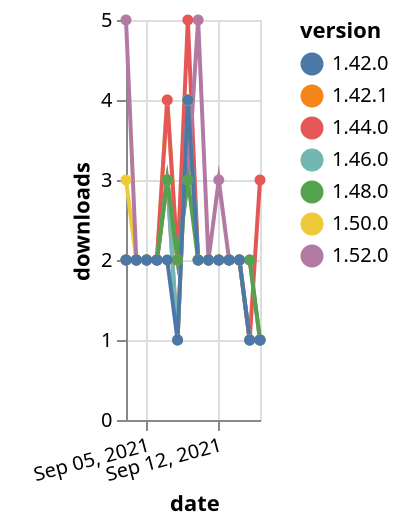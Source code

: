 {"$schema": "https://vega.github.io/schema/vega-lite/v5.json", "description": "A simple bar chart with embedded data.", "data": {"values": [{"date": "2021-09-03", "total": 2004, "delta": 2, "version": "1.42.1"}, {"date": "2021-09-04", "total": 2006, "delta": 2, "version": "1.42.1"}, {"date": "2021-09-05", "total": 2008, "delta": 2, "version": "1.42.1"}, {"date": "2021-09-06", "total": 2010, "delta": 2, "version": "1.42.1"}, {"date": "2021-09-07", "total": 2013, "delta": 3, "version": "1.42.1"}, {"date": "2021-09-08", "total": 2014, "delta": 1, "version": "1.42.1"}, {"date": "2021-09-09", "total": 2018, "delta": 4, "version": "1.42.1"}, {"date": "2021-09-10", "total": 2020, "delta": 2, "version": "1.42.1"}, {"date": "2021-09-11", "total": 2022, "delta": 2, "version": "1.42.1"}, {"date": "2021-09-12", "total": 2024, "delta": 2, "version": "1.42.1"}, {"date": "2021-09-13", "total": 2026, "delta": 2, "version": "1.42.1"}, {"date": "2021-09-14", "total": 2028, "delta": 2, "version": "1.42.1"}, {"date": "2021-09-15", "total": 2029, "delta": 1, "version": "1.42.1"}, {"date": "2021-09-16", "total": 2030, "delta": 1, "version": "1.42.1"}, {"date": "2021-09-03", "total": 711, "delta": 3, "version": "1.50.0"}, {"date": "2021-09-04", "total": 713, "delta": 2, "version": "1.50.0"}, {"date": "2021-09-05", "total": 715, "delta": 2, "version": "1.50.0"}, {"date": "2021-09-06", "total": 717, "delta": 2, "version": "1.50.0"}, {"date": "2021-09-07", "total": 721, "delta": 4, "version": "1.50.0"}, {"date": "2021-09-08", "total": 723, "delta": 2, "version": "1.50.0"}, {"date": "2021-09-09", "total": 727, "delta": 4, "version": "1.50.0"}, {"date": "2021-09-10", "total": 729, "delta": 2, "version": "1.50.0"}, {"date": "2021-09-11", "total": 731, "delta": 2, "version": "1.50.0"}, {"date": "2021-09-12", "total": 733, "delta": 2, "version": "1.50.0"}, {"date": "2021-09-13", "total": 735, "delta": 2, "version": "1.50.0"}, {"date": "2021-09-14", "total": 737, "delta": 2, "version": "1.50.0"}, {"date": "2021-09-15", "total": 738, "delta": 1, "version": "1.50.0"}, {"date": "2021-09-16", "total": 739, "delta": 1, "version": "1.50.0"}, {"date": "2021-09-03", "total": 1928, "delta": 2, "version": "1.44.0"}, {"date": "2021-09-04", "total": 1930, "delta": 2, "version": "1.44.0"}, {"date": "2021-09-05", "total": 1932, "delta": 2, "version": "1.44.0"}, {"date": "2021-09-06", "total": 1934, "delta": 2, "version": "1.44.0"}, {"date": "2021-09-07", "total": 1938, "delta": 4, "version": "1.44.0"}, {"date": "2021-09-08", "total": 1940, "delta": 2, "version": "1.44.0"}, {"date": "2021-09-09", "total": 1945, "delta": 5, "version": "1.44.0"}, {"date": "2021-09-10", "total": 1947, "delta": 2, "version": "1.44.0"}, {"date": "2021-09-11", "total": 1949, "delta": 2, "version": "1.44.0"}, {"date": "2021-09-12", "total": 1951, "delta": 2, "version": "1.44.0"}, {"date": "2021-09-13", "total": 1953, "delta": 2, "version": "1.44.0"}, {"date": "2021-09-14", "total": 1955, "delta": 2, "version": "1.44.0"}, {"date": "2021-09-15", "total": 1956, "delta": 1, "version": "1.44.0"}, {"date": "2021-09-16", "total": 1959, "delta": 3, "version": "1.44.0"}, {"date": "2021-09-03", "total": 1455, "delta": 2, "version": "1.46.0"}, {"date": "2021-09-04", "total": 1457, "delta": 2, "version": "1.46.0"}, {"date": "2021-09-05", "total": 1459, "delta": 2, "version": "1.46.0"}, {"date": "2021-09-06", "total": 1461, "delta": 2, "version": "1.46.0"}, {"date": "2021-09-07", "total": 1464, "delta": 3, "version": "1.46.0"}, {"date": "2021-09-08", "total": 1465, "delta": 1, "version": "1.46.0"}, {"date": "2021-09-09", "total": 1469, "delta": 4, "version": "1.46.0"}, {"date": "2021-09-10", "total": 1471, "delta": 2, "version": "1.46.0"}, {"date": "2021-09-11", "total": 1473, "delta": 2, "version": "1.46.0"}, {"date": "2021-09-12", "total": 1475, "delta": 2, "version": "1.46.0"}, {"date": "2021-09-13", "total": 1477, "delta": 2, "version": "1.46.0"}, {"date": "2021-09-14", "total": 1479, "delta": 2, "version": "1.46.0"}, {"date": "2021-09-15", "total": 1480, "delta": 1, "version": "1.46.0"}, {"date": "2021-09-16", "total": 1481, "delta": 1, "version": "1.46.0"}, {"date": "2021-09-03", "total": 237, "delta": 5, "version": "1.52.0"}, {"date": "2021-09-04", "total": 239, "delta": 2, "version": "1.52.0"}, {"date": "2021-09-05", "total": 241, "delta": 2, "version": "1.52.0"}, {"date": "2021-09-06", "total": 243, "delta": 2, "version": "1.52.0"}, {"date": "2021-09-07", "total": 246, "delta": 3, "version": "1.52.0"}, {"date": "2021-09-08", "total": 248, "delta": 2, "version": "1.52.0"}, {"date": "2021-09-09", "total": 251, "delta": 3, "version": "1.52.0"}, {"date": "2021-09-10", "total": 256, "delta": 5, "version": "1.52.0"}, {"date": "2021-09-11", "total": 258, "delta": 2, "version": "1.52.0"}, {"date": "2021-09-12", "total": 261, "delta": 3, "version": "1.52.0"}, {"date": "2021-09-13", "total": 263, "delta": 2, "version": "1.52.0"}, {"date": "2021-09-14", "total": 265, "delta": 2, "version": "1.52.0"}, {"date": "2021-09-15", "total": 267, "delta": 2, "version": "1.52.0"}, {"date": "2021-09-16", "total": 268, "delta": 1, "version": "1.52.0"}, {"date": "2021-09-03", "total": 1005, "delta": 2, "version": "1.48.0"}, {"date": "2021-09-04", "total": 1007, "delta": 2, "version": "1.48.0"}, {"date": "2021-09-05", "total": 1009, "delta": 2, "version": "1.48.0"}, {"date": "2021-09-06", "total": 1011, "delta": 2, "version": "1.48.0"}, {"date": "2021-09-07", "total": 1014, "delta": 3, "version": "1.48.0"}, {"date": "2021-09-08", "total": 1016, "delta": 2, "version": "1.48.0"}, {"date": "2021-09-09", "total": 1019, "delta": 3, "version": "1.48.0"}, {"date": "2021-09-10", "total": 1021, "delta": 2, "version": "1.48.0"}, {"date": "2021-09-11", "total": 1023, "delta": 2, "version": "1.48.0"}, {"date": "2021-09-12", "total": 1025, "delta": 2, "version": "1.48.0"}, {"date": "2021-09-13", "total": 1027, "delta": 2, "version": "1.48.0"}, {"date": "2021-09-14", "total": 1029, "delta": 2, "version": "1.48.0"}, {"date": "2021-09-15", "total": 1031, "delta": 2, "version": "1.48.0"}, {"date": "2021-09-16", "total": 1032, "delta": 1, "version": "1.48.0"}, {"date": "2021-09-03", "total": 1881, "delta": 2, "version": "1.42.0"}, {"date": "2021-09-04", "total": 1883, "delta": 2, "version": "1.42.0"}, {"date": "2021-09-05", "total": 1885, "delta": 2, "version": "1.42.0"}, {"date": "2021-09-06", "total": 1887, "delta": 2, "version": "1.42.0"}, {"date": "2021-09-07", "total": 1889, "delta": 2, "version": "1.42.0"}, {"date": "2021-09-08", "total": 1890, "delta": 1, "version": "1.42.0"}, {"date": "2021-09-09", "total": 1894, "delta": 4, "version": "1.42.0"}, {"date": "2021-09-10", "total": 1896, "delta": 2, "version": "1.42.0"}, {"date": "2021-09-11", "total": 1898, "delta": 2, "version": "1.42.0"}, {"date": "2021-09-12", "total": 1900, "delta": 2, "version": "1.42.0"}, {"date": "2021-09-13", "total": 1902, "delta": 2, "version": "1.42.0"}, {"date": "2021-09-14", "total": 1904, "delta": 2, "version": "1.42.0"}, {"date": "2021-09-15", "total": 1905, "delta": 1, "version": "1.42.0"}, {"date": "2021-09-16", "total": 1906, "delta": 1, "version": "1.42.0"}]}, "width": "container", "mark": {"type": "line", "point": {"filled": true}}, "encoding": {"x": {"field": "date", "type": "temporal", "timeUnit": "yearmonthdate", "title": "date", "axis": {"labelAngle": -15}}, "y": {"field": "delta", "type": "quantitative", "title": "downloads"}, "color": {"field": "version", "type": "nominal"}, "tooltip": {"field": "delta"}}}